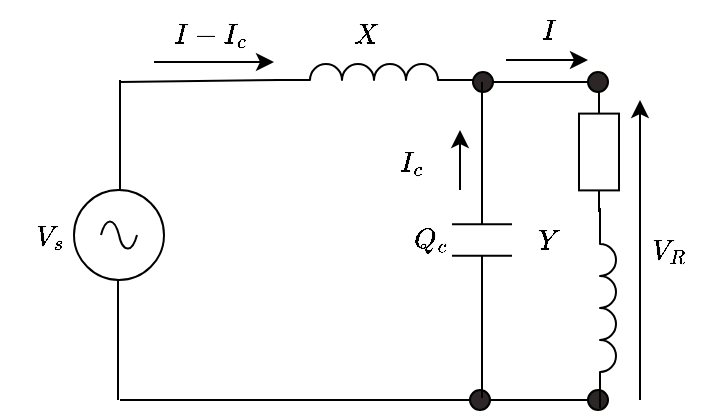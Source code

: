 <mxfile>
    <diagram id="OegJ9Nn6N-6bbSoRedIr" name="ページ1">
        <mxGraphModel dx="1560" dy="511" grid="1" gridSize="10" guides="1" tooltips="1" connect="1" arrows="1" fold="1" page="1" pageScale="1" pageWidth="827" pageHeight="1169" math="1" shadow="0">
            <root>
                <mxCell id="0"/>
                <mxCell id="1" parent="0"/>
                <mxCell id="207" value="`V_R`" style="text;html=1;align=center;verticalAlign=middle;resizable=0;points=[];autosize=1;strokeColor=none;fillColor=none;" parent="1" vertex="1">
                    <mxGeometry x="289" y="230" width="50" height="30" as="geometry"/>
                </mxCell>
                <mxCell id="216" value="" style="endArrow=none;html=1;strokeWidth=1;" parent="1" edge="1">
                    <mxGeometry width="100" relative="1" as="geometry">
                        <mxPoint x="40" y="160" as="sourcePoint"/>
                        <mxPoint x="40" y="220" as="targetPoint"/>
                    </mxGeometry>
                </mxCell>
                <mxCell id="218" value="" style="endArrow=none;html=1;strokeWidth=1;" parent="1" edge="1">
                    <mxGeometry width="100" relative="1" as="geometry">
                        <mxPoint x="39" y="260" as="sourcePoint"/>
                        <mxPoint x="39" y="320" as="targetPoint"/>
                    </mxGeometry>
                </mxCell>
                <mxCell id="219" value="" style="endArrow=none;html=1;strokeWidth=1;startArrow=none;" parent="1" source="228" edge="1">
                    <mxGeometry width="100" relative="1" as="geometry">
                        <mxPoint x="320" y="320" as="sourcePoint"/>
                        <mxPoint x="40" y="320" as="targetPoint"/>
                    </mxGeometry>
                </mxCell>
                <mxCell id="226" value="" style="endArrow=none;html=1;strokeWidth=1;startArrow=none;" parent="1" edge="1">
                    <mxGeometry width="100" relative="1" as="geometry">
                        <mxPoint x="120" y="160" as="sourcePoint"/>
                        <mxPoint x="40" y="161" as="targetPoint"/>
                    </mxGeometry>
                </mxCell>
                <mxCell id="229" value="" style="endArrow=none;html=1;strokeWidth=1;startArrow=none;" parent="1" source="268" target="228" edge="1">
                    <mxGeometry width="100" relative="1" as="geometry">
                        <mxPoint x="315" y="320" as="sourcePoint"/>
                        <mxPoint x="80" y="320" as="targetPoint"/>
                    </mxGeometry>
                </mxCell>
                <mxCell id="228" value="" style="ellipse;whiteSpace=wrap;html=1;aspect=fixed;fillColor=#2c2626;" parent="1" vertex="1">
                    <mxGeometry x="215" y="315" width="10" height="10" as="geometry"/>
                </mxCell>
                <mxCell id="232" value="" style="ellipse;whiteSpace=wrap;html=1;aspect=fixed;fillColor=#2c2626;" parent="1" vertex="1">
                    <mxGeometry x="274" y="156" width="10" height="10" as="geometry"/>
                </mxCell>
                <mxCell id="242" value="" style="endArrow=none;html=1;strokeWidth=1;" parent="1" edge="1">
                    <mxGeometry width="100" relative="1" as="geometry">
                        <mxPoint x="320" y="160.5" as="sourcePoint"/>
                        <mxPoint x="320" y="160.5" as="targetPoint"/>
                    </mxGeometry>
                </mxCell>
                <mxCell id="245" value="" style="endArrow=none;html=1;strokeWidth=1;" parent="1" edge="1">
                    <mxGeometry width="100" relative="1" as="geometry">
                        <mxPoint x="320" y="320" as="sourcePoint"/>
                        <mxPoint x="320" y="320" as="targetPoint"/>
                    </mxGeometry>
                </mxCell>
                <mxCell id="255" value="`V_s`" style="text;html=1;align=center;verticalAlign=middle;resizable=0;points=[];autosize=1;strokeColor=none;fillColor=none;" parent="1" vertex="1">
                    <mxGeometry x="-20" y="222.5" width="50" height="30" as="geometry"/>
                </mxCell>
                <mxCell id="265" value="" style="pointerEvents=1;verticalLabelPosition=bottom;shadow=0;dashed=0;align=center;html=1;verticalAlign=top;shape=mxgraph.electrical.signal_sources.source;aspect=fixed;points=[[0.5,0,0],[1,0.5,0],[0.5,1,0],[0,0.5,0]];elSignalType=ac;" parent="1" vertex="1">
                    <mxGeometry x="17" y="215" width="45" height="45" as="geometry"/>
                </mxCell>
                <mxCell id="266" value="" style="endArrow=none;html=1;strokeWidth=1;startArrow=none;" parent="1" source="232" target="230" edge="1">
                    <mxGeometry width="100" relative="1" as="geometry">
                        <mxPoint x="274" y="161" as="sourcePoint"/>
                        <mxPoint x="125" y="161" as="targetPoint"/>
                    </mxGeometry>
                </mxCell>
                <mxCell id="230" value="" style="ellipse;whiteSpace=wrap;html=1;aspect=fixed;fillColor=#2c2626;" parent="1" vertex="1">
                    <mxGeometry x="216.5" y="156" width="10" height="10" as="geometry"/>
                </mxCell>
                <mxCell id="268" value="" style="ellipse;whiteSpace=wrap;html=1;aspect=fixed;fillColor=#2c2626;" parent="1" vertex="1">
                    <mxGeometry x="274" y="315" width="10" height="10" as="geometry"/>
                </mxCell>
                <mxCell id="270" value="" style="pointerEvents=1;verticalLabelPosition=bottom;shadow=0;dashed=0;align=center;html=1;verticalAlign=top;shape=mxgraph.electrical.capacitors.capacitor_1;rotation=90;" parent="1" vertex="1">
                    <mxGeometry x="142" y="225" width="158" height="30" as="geometry"/>
                </mxCell>
                <mxCell id="274" value="`Q_c`" style="text;html=1;align=center;verticalAlign=middle;resizable=0;points=[];autosize=1;strokeColor=none;fillColor=none;" parent="1" vertex="1">
                    <mxGeometry x="170" y="224.5" width="50" height="30" as="geometry"/>
                </mxCell>
                <mxCell id="275" value="`Y`" style="text;html=1;align=center;verticalAlign=middle;resizable=0;points=[];autosize=1;strokeColor=none;fillColor=none;" parent="1" vertex="1">
                    <mxGeometry x="234" y="225" width="40" height="30" as="geometry"/>
                </mxCell>
                <mxCell id="278" value="" style="pointerEvents=1;verticalLabelPosition=bottom;shadow=0;dashed=0;align=center;html=1;verticalAlign=top;shape=mxgraph.electrical.resistors.resistor_1;rotation=90;" vertex="1" parent="1">
                    <mxGeometry x="249.5" y="186" width="60" height="20" as="geometry"/>
                </mxCell>
                <mxCell id="279" value="" style="pointerEvents=1;verticalLabelPosition=bottom;shadow=0;dashed=0;align=center;html=1;verticalAlign=top;shape=mxgraph.electrical.inductors.inductor_3;rotation=90;" vertex="1" parent="1">
                    <mxGeometry x="234" y="270" width="100" height="8" as="geometry"/>
                </mxCell>
                <mxCell id="280" value="" style="endArrow=classic;html=1;" edge="1" parent="1">
                    <mxGeometry width="50" height="50" relative="1" as="geometry">
                        <mxPoint x="300" y="320" as="sourcePoint"/>
                        <mxPoint x="300" y="170" as="targetPoint"/>
                    </mxGeometry>
                </mxCell>
                <mxCell id="281" value="" style="pointerEvents=1;verticalLabelPosition=bottom;shadow=0;dashed=0;align=center;html=1;verticalAlign=top;shape=mxgraph.electrical.inductors.inductor_3;rotation=0;" vertex="1" parent="1">
                    <mxGeometry x="117" y="152" width="100" height="8" as="geometry"/>
                </mxCell>
                <mxCell id="282" value="`X`" style="text;html=1;align=center;verticalAlign=middle;resizable=0;points=[];autosize=1;strokeColor=none;fillColor=none;" vertex="1" parent="1">
                    <mxGeometry x="142.5" y="122" width="40" height="30" as="geometry"/>
                </mxCell>
                <mxCell id="283" value="" style="endArrow=classic;html=1;" edge="1" parent="1">
                    <mxGeometry width="50" height="50" relative="1" as="geometry">
                        <mxPoint x="57" y="151" as="sourcePoint"/>
                        <mxPoint x="117" y="151" as="targetPoint"/>
                    </mxGeometry>
                </mxCell>
                <mxCell id="284" value="`I-I_c`" style="text;html=1;align=center;verticalAlign=middle;resizable=0;points=[];autosize=1;strokeColor=none;fillColor=none;" vertex="1" parent="1">
                    <mxGeometry x="60" y="122" width="50" height="30" as="geometry"/>
                </mxCell>
                <mxCell id="289" value="" style="endArrow=classic;html=1;" edge="1" parent="1">
                    <mxGeometry width="50" height="50" relative="1" as="geometry">
                        <mxPoint x="210" y="215" as="sourcePoint"/>
                        <mxPoint x="210" y="185" as="targetPoint"/>
                    </mxGeometry>
                </mxCell>
                <mxCell id="290" value="`I_c`" style="text;html=1;align=center;verticalAlign=middle;resizable=0;points=[];autosize=1;strokeColor=none;fillColor=none;" vertex="1" parent="1">
                    <mxGeometry x="160" y="186" width="50" height="30" as="geometry"/>
                </mxCell>
                <mxCell id="291" value="" style="endArrow=classic;html=1;" edge="1" parent="1">
                    <mxGeometry width="50" height="50" relative="1" as="geometry">
                        <mxPoint x="233" y="150" as="sourcePoint"/>
                        <mxPoint x="274" y="150" as="targetPoint"/>
                    </mxGeometry>
                </mxCell>
                <mxCell id="292" value="`I`" style="text;html=1;align=center;verticalAlign=middle;resizable=0;points=[];autosize=1;strokeColor=none;fillColor=none;" vertex="1" parent="1">
                    <mxGeometry x="239" y="120" width="30" height="30" as="geometry"/>
                </mxCell>
            </root>
        </mxGraphModel>
    </diagram>
</mxfile>